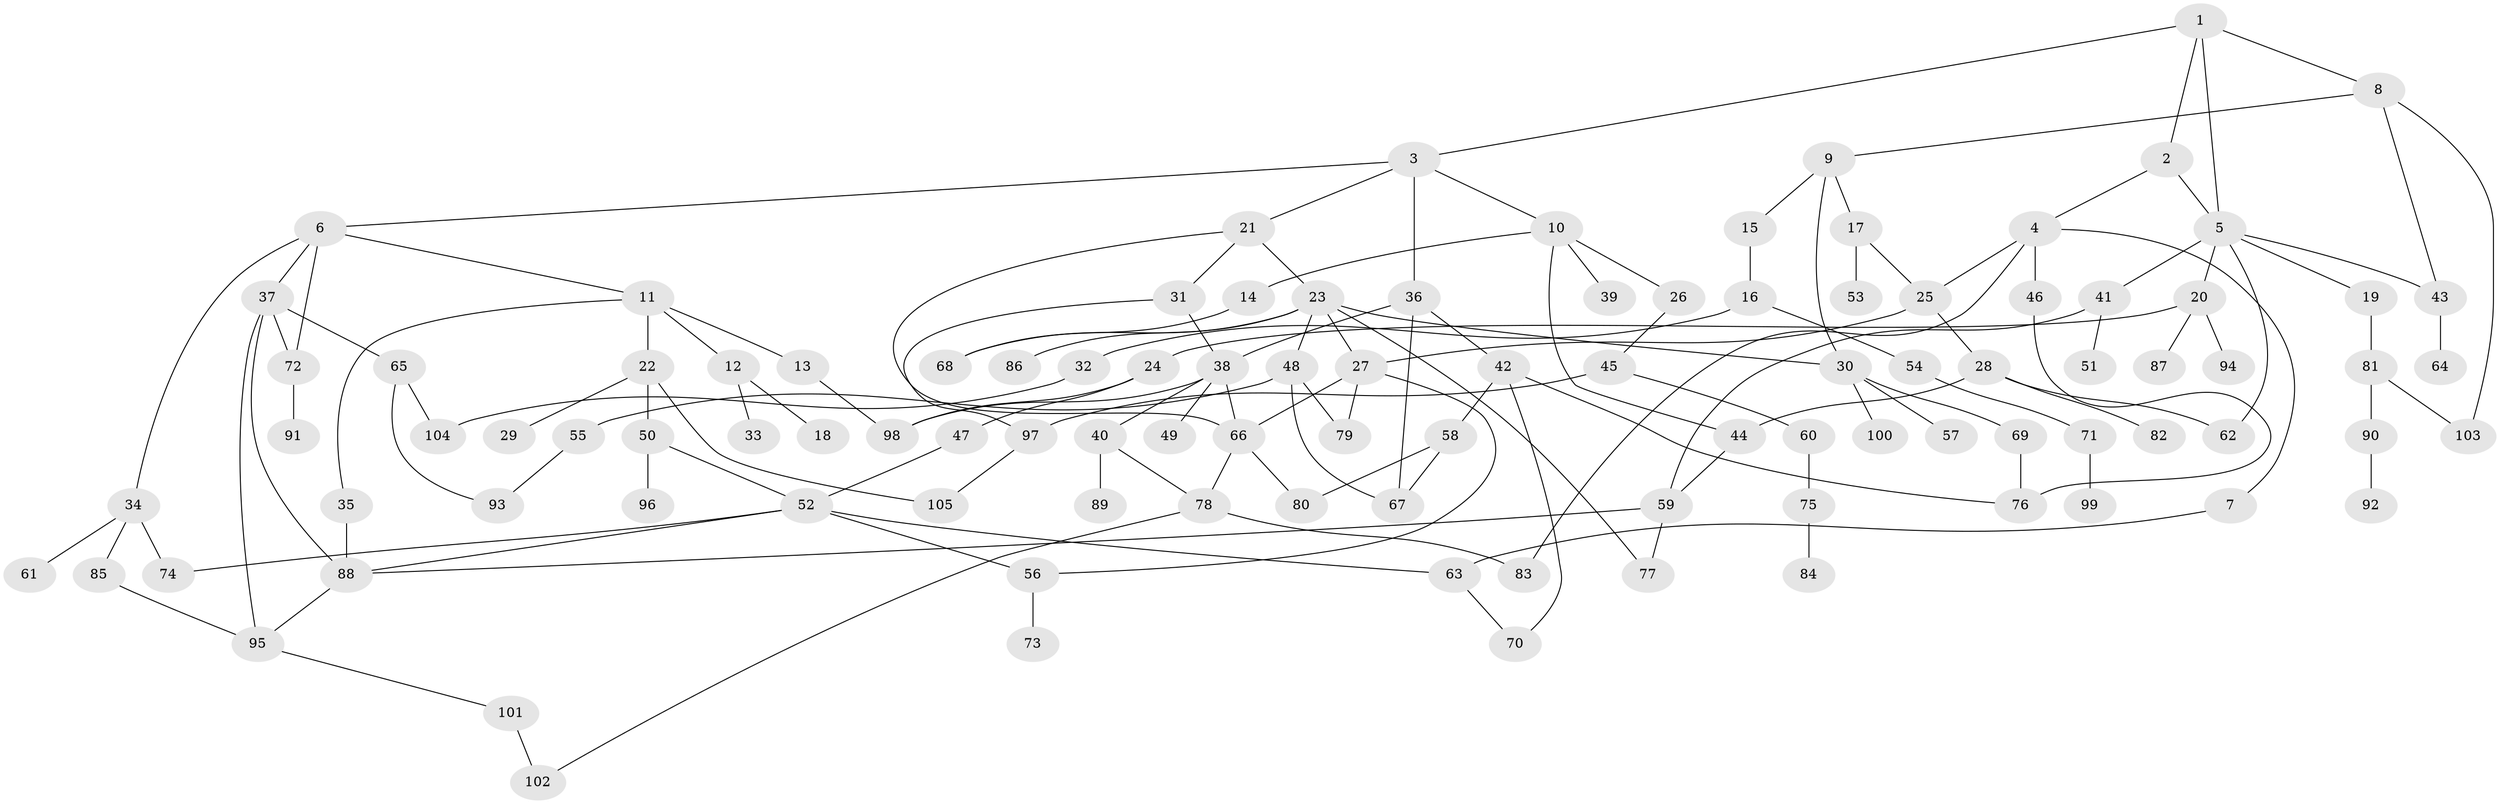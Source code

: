// coarse degree distribution, {4: 0.1076923076923077, 3: 0.2153846153846154, 8: 0.015384615384615385, 5: 0.1076923076923077, 7: 0.03076923076923077, 6: 0.046153846153846156, 2: 0.3384615384615385, 1: 0.13846153846153847}
// Generated by graph-tools (version 1.1) at 2025/48/03/04/25 22:48:49]
// undirected, 105 vertices, 144 edges
graph export_dot {
  node [color=gray90,style=filled];
  1;
  2;
  3;
  4;
  5;
  6;
  7;
  8;
  9;
  10;
  11;
  12;
  13;
  14;
  15;
  16;
  17;
  18;
  19;
  20;
  21;
  22;
  23;
  24;
  25;
  26;
  27;
  28;
  29;
  30;
  31;
  32;
  33;
  34;
  35;
  36;
  37;
  38;
  39;
  40;
  41;
  42;
  43;
  44;
  45;
  46;
  47;
  48;
  49;
  50;
  51;
  52;
  53;
  54;
  55;
  56;
  57;
  58;
  59;
  60;
  61;
  62;
  63;
  64;
  65;
  66;
  67;
  68;
  69;
  70;
  71;
  72;
  73;
  74;
  75;
  76;
  77;
  78;
  79;
  80;
  81;
  82;
  83;
  84;
  85;
  86;
  87;
  88;
  89;
  90;
  91;
  92;
  93;
  94;
  95;
  96;
  97;
  98;
  99;
  100;
  101;
  102;
  103;
  104;
  105;
  1 -- 2;
  1 -- 3;
  1 -- 8;
  1 -- 5;
  2 -- 4;
  2 -- 5;
  3 -- 6;
  3 -- 10;
  3 -- 21;
  3 -- 36;
  4 -- 7;
  4 -- 46;
  4 -- 83;
  4 -- 25;
  5 -- 19;
  5 -- 20;
  5 -- 41;
  5 -- 43;
  5 -- 62;
  6 -- 11;
  6 -- 34;
  6 -- 37;
  6 -- 72;
  7 -- 63;
  8 -- 9;
  8 -- 103;
  8 -- 43;
  9 -- 15;
  9 -- 17;
  9 -- 30;
  10 -- 14;
  10 -- 26;
  10 -- 39;
  10 -- 44;
  11 -- 12;
  11 -- 13;
  11 -- 22;
  11 -- 35;
  12 -- 18;
  12 -- 33;
  13 -- 98;
  14 -- 68;
  15 -- 16;
  16 -- 32;
  16 -- 54;
  17 -- 25;
  17 -- 53;
  19 -- 81;
  20 -- 24;
  20 -- 87;
  20 -- 94;
  21 -- 23;
  21 -- 31;
  21 -- 66;
  22 -- 29;
  22 -- 50;
  22 -- 105;
  23 -- 30;
  23 -- 48;
  23 -- 86;
  23 -- 68;
  23 -- 27;
  23 -- 77;
  24 -- 47;
  24 -- 98;
  25 -- 27;
  25 -- 28;
  26 -- 45;
  27 -- 56;
  27 -- 66;
  27 -- 79;
  28 -- 44;
  28 -- 62;
  28 -- 82;
  30 -- 57;
  30 -- 69;
  30 -- 100;
  31 -- 38;
  31 -- 97;
  32 -- 104;
  34 -- 61;
  34 -- 85;
  34 -- 74;
  35 -- 88;
  36 -- 38;
  36 -- 42;
  36 -- 67;
  37 -- 65;
  37 -- 95;
  37 -- 88;
  37 -- 72;
  38 -- 40;
  38 -- 49;
  38 -- 98;
  38 -- 66;
  40 -- 89;
  40 -- 78;
  41 -- 51;
  41 -- 59;
  42 -- 58;
  42 -- 70;
  42 -- 76;
  43 -- 64;
  44 -- 59;
  45 -- 60;
  45 -- 97;
  46 -- 76;
  47 -- 52;
  48 -- 55;
  48 -- 79;
  48 -- 67;
  50 -- 52;
  50 -- 96;
  52 -- 74;
  52 -- 88;
  52 -- 63;
  52 -- 56;
  54 -- 71;
  55 -- 93;
  56 -- 73;
  58 -- 67;
  58 -- 80;
  59 -- 77;
  59 -- 88;
  60 -- 75;
  63 -- 70;
  65 -- 104;
  65 -- 93;
  66 -- 78;
  66 -- 80;
  69 -- 76;
  71 -- 99;
  72 -- 91;
  75 -- 84;
  78 -- 83;
  78 -- 102;
  81 -- 90;
  81 -- 103;
  85 -- 95;
  88 -- 95;
  90 -- 92;
  95 -- 101;
  97 -- 105;
  101 -- 102;
}
